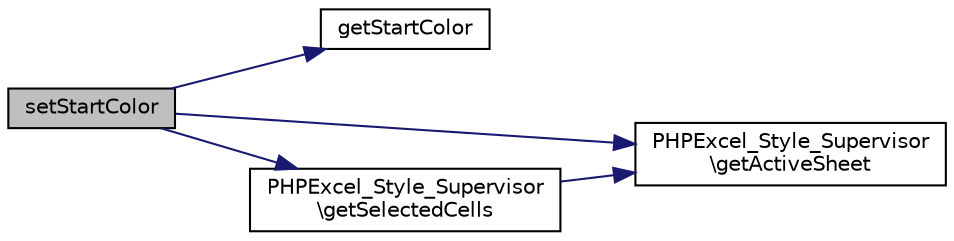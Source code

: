 digraph "setStartColor"
{
  edge [fontname="Helvetica",fontsize="10",labelfontname="Helvetica",labelfontsize="10"];
  node [fontname="Helvetica",fontsize="10",shape=record];
  rankdir="LR";
  Node87 [label="setStartColor",height=0.2,width=0.4,color="black", fillcolor="grey75", style="filled", fontcolor="black"];
  Node87 -> Node88 [color="midnightblue",fontsize="10",style="solid",fontname="Helvetica"];
  Node88 [label="getStartColor",height=0.2,width=0.4,color="black", fillcolor="white", style="filled",URL="$class_p_h_p_excel___style___fill.html#afcfd4bab1770ea9047623d60c6f5cc6a"];
  Node87 -> Node89 [color="midnightblue",fontsize="10",style="solid",fontname="Helvetica"];
  Node89 [label="PHPExcel_Style_Supervisor\l\\getActiveSheet",height=0.2,width=0.4,color="black", fillcolor="white", style="filled",URL="$class_p_h_p_excel___style___supervisor.html#aec8f52691db1a69bb76b089bdae0c8e6"];
  Node87 -> Node90 [color="midnightblue",fontsize="10",style="solid",fontname="Helvetica"];
  Node90 [label="PHPExcel_Style_Supervisor\l\\getSelectedCells",height=0.2,width=0.4,color="black", fillcolor="white", style="filled",URL="$class_p_h_p_excel___style___supervisor.html#ab17aa77ef10e750a08120fbf6f965eb2"];
  Node90 -> Node89 [color="midnightblue",fontsize="10",style="solid",fontname="Helvetica"];
}
